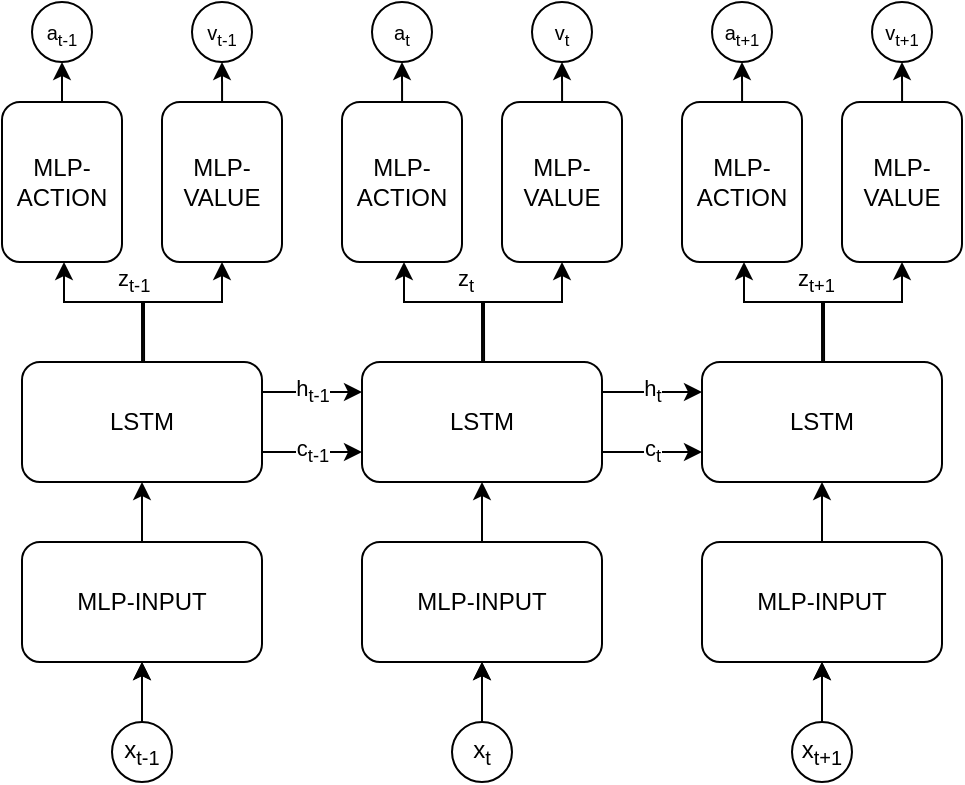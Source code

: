 <mxfile version="14.0.1" type="github">
  <diagram id="6-2_JNBw7a3tPVagqGcq" name="Page-1">
    <mxGraphModel dx="981" dy="526" grid="1" gridSize="10" guides="1" tooltips="1" connect="1" arrows="1" fold="1" page="1" pageScale="1" pageWidth="827" pageHeight="1169" math="0" shadow="0">
      <root>
        <mxCell id="0" />
        <mxCell id="1" parent="0" />
        <mxCell id="s125PIekys_FiBV0F-SK-5" value="" style="edgeStyle=orthogonalEdgeStyle;rounded=0;orthogonalLoop=1;jettySize=auto;html=1;entryX=0.5;entryY=1;entryDx=0;entryDy=0;align=left;verticalAlign=middle;" edge="1" parent="1" source="s125PIekys_FiBV0F-SK-1" target="s125PIekys_FiBV0F-SK-2">
          <mxGeometry relative="1" as="geometry" />
        </mxCell>
        <mxCell id="s125PIekys_FiBV0F-SK-6" value="" style="edgeStyle=orthogonalEdgeStyle;rounded=0;orthogonalLoop=1;jettySize=auto;html=1;verticalAlign=middle;" edge="1" parent="1" source="s125PIekys_FiBV0F-SK-1" target="s125PIekys_FiBV0F-SK-2">
          <mxGeometry relative="1" as="geometry" />
        </mxCell>
        <mxCell id="s125PIekys_FiBV0F-SK-1" value="x&lt;sub&gt;t&lt;/sub&gt;" style="ellipse;whiteSpace=wrap;html=1;aspect=fixed;verticalAlign=middle;" vertex="1" parent="1">
          <mxGeometry x="315" y="460" width="30" height="30" as="geometry" />
        </mxCell>
        <mxCell id="s125PIekys_FiBV0F-SK-8" style="edgeStyle=orthogonalEdgeStyle;rounded=0;orthogonalLoop=1;jettySize=auto;html=1;entryX=0.5;entryY=1;entryDx=0;entryDy=0;" edge="1" parent="1" source="s125PIekys_FiBV0F-SK-2" target="s125PIekys_FiBV0F-SK-7">
          <mxGeometry relative="1" as="geometry" />
        </mxCell>
        <mxCell id="s125PIekys_FiBV0F-SK-2" value="MLP-INPUT" style="rounded=1;whiteSpace=wrap;html=1;" vertex="1" parent="1">
          <mxGeometry x="270" y="370" width="120" height="60" as="geometry" />
        </mxCell>
        <mxCell id="s125PIekys_FiBV0F-SK-35" value="h&lt;sub&gt;t&lt;/sub&gt;" style="edgeStyle=orthogonalEdgeStyle;rounded=0;orthogonalLoop=1;jettySize=auto;html=1;exitX=1;exitY=0.25;exitDx=0;exitDy=0;entryX=0;entryY=0.25;entryDx=0;entryDy=0;" edge="1" parent="1" source="s125PIekys_FiBV0F-SK-7" target="s125PIekys_FiBV0F-SK-21">
          <mxGeometry relative="1" as="geometry" />
        </mxCell>
        <mxCell id="s125PIekys_FiBV0F-SK-37" value="c&lt;sub&gt;t&lt;/sub&gt;" style="edgeStyle=orthogonalEdgeStyle;rounded=0;orthogonalLoop=1;jettySize=auto;html=1;exitX=1;exitY=0.75;exitDx=0;exitDy=0;entryX=0;entryY=0.75;entryDx=0;entryDy=0;" edge="1" parent="1" source="s125PIekys_FiBV0F-SK-7" target="s125PIekys_FiBV0F-SK-21">
          <mxGeometry relative="1" as="geometry" />
        </mxCell>
        <mxCell id="s125PIekys_FiBV0F-SK-7" value="LSTM" style="rounded=1;whiteSpace=wrap;html=1;" vertex="1" parent="1">
          <mxGeometry x="270" y="280" width="120" height="60" as="geometry" />
        </mxCell>
        <mxCell id="s125PIekys_FiBV0F-SK-15" value="" style="edgeStyle=orthogonalEdgeStyle;rounded=0;orthogonalLoop=1;jettySize=auto;html=1;entryX=0.5;entryY=1;entryDx=0;entryDy=0;align=left;verticalAlign=middle;" edge="1" parent="1" source="s125PIekys_FiBV0F-SK-17" target="s125PIekys_FiBV0F-SK-19">
          <mxGeometry relative="1" as="geometry" />
        </mxCell>
        <mxCell id="s125PIekys_FiBV0F-SK-16" value="" style="edgeStyle=orthogonalEdgeStyle;rounded=0;orthogonalLoop=1;jettySize=auto;html=1;verticalAlign=middle;" edge="1" parent="1" source="s125PIekys_FiBV0F-SK-17" target="s125PIekys_FiBV0F-SK-19">
          <mxGeometry relative="1" as="geometry" />
        </mxCell>
        <mxCell id="s125PIekys_FiBV0F-SK-17" value="x&lt;sub&gt;t+1&lt;/sub&gt;" style="ellipse;whiteSpace=wrap;html=1;aspect=fixed;verticalAlign=middle;" vertex="1" parent="1">
          <mxGeometry x="485" y="460" width="30" height="30" as="geometry" />
        </mxCell>
        <mxCell id="s125PIekys_FiBV0F-SK-18" style="edgeStyle=orthogonalEdgeStyle;rounded=0;orthogonalLoop=1;jettySize=auto;html=1;entryX=0.5;entryY=1;entryDx=0;entryDy=0;" edge="1" parent="1" source="s125PIekys_FiBV0F-SK-19" target="s125PIekys_FiBV0F-SK-21">
          <mxGeometry relative="1" as="geometry" />
        </mxCell>
        <mxCell id="s125PIekys_FiBV0F-SK-19" value="MLP-INPUT" style="rounded=1;whiteSpace=wrap;html=1;" vertex="1" parent="1">
          <mxGeometry x="440" y="370" width="120" height="60" as="geometry" />
        </mxCell>
        <mxCell id="s125PIekys_FiBV0F-SK-21" value="LSTM" style="rounded=1;whiteSpace=wrap;html=1;" vertex="1" parent="1">
          <mxGeometry x="440" y="280" width="120" height="60" as="geometry" />
        </mxCell>
        <mxCell id="s125PIekys_FiBV0F-SK-23" value="" style="edgeStyle=orthogonalEdgeStyle;rounded=0;orthogonalLoop=1;jettySize=auto;html=1;entryX=0.5;entryY=1;entryDx=0;entryDy=0;align=left;verticalAlign=middle;" edge="1" parent="1" source="s125PIekys_FiBV0F-SK-25" target="s125PIekys_FiBV0F-SK-27">
          <mxGeometry relative="1" as="geometry" />
        </mxCell>
        <mxCell id="s125PIekys_FiBV0F-SK-24" value="" style="edgeStyle=orthogonalEdgeStyle;rounded=0;orthogonalLoop=1;jettySize=auto;html=1;verticalAlign=middle;" edge="1" parent="1" source="s125PIekys_FiBV0F-SK-25" target="s125PIekys_FiBV0F-SK-27">
          <mxGeometry relative="1" as="geometry" />
        </mxCell>
        <mxCell id="s125PIekys_FiBV0F-SK-25" value="x&lt;sub&gt;t-1&lt;/sub&gt;" style="ellipse;whiteSpace=wrap;html=1;aspect=fixed;verticalAlign=middle;" vertex="1" parent="1">
          <mxGeometry x="145" y="460" width="30" height="30" as="geometry" />
        </mxCell>
        <mxCell id="s125PIekys_FiBV0F-SK-26" style="edgeStyle=orthogonalEdgeStyle;rounded=0;orthogonalLoop=1;jettySize=auto;html=1;entryX=0.5;entryY=1;entryDx=0;entryDy=0;" edge="1" parent="1" source="s125PIekys_FiBV0F-SK-27" target="s125PIekys_FiBV0F-SK-29">
          <mxGeometry relative="1" as="geometry" />
        </mxCell>
        <mxCell id="s125PIekys_FiBV0F-SK-27" value="MLP-INPUT" style="rounded=1;whiteSpace=wrap;html=1;" vertex="1" parent="1">
          <mxGeometry x="100" y="370" width="120" height="60" as="geometry" />
        </mxCell>
        <mxCell id="s125PIekys_FiBV0F-SK-31" value="h&lt;sub&gt;t-1&lt;/sub&gt;" style="edgeStyle=orthogonalEdgeStyle;rounded=0;orthogonalLoop=1;jettySize=auto;html=1;exitX=1;exitY=0.25;exitDx=0;exitDy=0;entryX=0;entryY=0.25;entryDx=0;entryDy=0;" edge="1" parent="1">
          <mxGeometry relative="1" as="geometry">
            <mxPoint x="220" y="295" as="sourcePoint" />
            <mxPoint x="270" y="295" as="targetPoint" />
          </mxGeometry>
        </mxCell>
        <mxCell id="s125PIekys_FiBV0F-SK-32" value="c&lt;sub&gt;t-1&lt;/sub&gt;" style="edgeStyle=orthogonalEdgeStyle;rounded=0;orthogonalLoop=1;jettySize=auto;html=1;exitX=1;exitY=0.75;exitDx=0;exitDy=0;entryX=0;entryY=0.75;entryDx=0;entryDy=0;" edge="1" parent="1" source="s125PIekys_FiBV0F-SK-29" target="s125PIekys_FiBV0F-SK-7">
          <mxGeometry relative="1" as="geometry" />
        </mxCell>
        <mxCell id="s125PIekys_FiBV0F-SK-29" value="LSTM" style="rounded=1;whiteSpace=wrap;html=1;" vertex="1" parent="1">
          <mxGeometry x="100" y="280" width="120" height="60" as="geometry" />
        </mxCell>
        <mxCell id="s125PIekys_FiBV0F-SK-44" value="z&lt;sub&gt;t&lt;br&gt;&lt;/sub&gt;" style="edgeStyle=orthogonalEdgeStyle;rounded=0;orthogonalLoop=1;jettySize=auto;html=1;verticalAlign=bottom;align=left;entryX=0.5;entryY=1;entryDx=0;entryDy=0;horizontal=1;" edge="1" parent="1">
          <mxGeometry relative="1" as="geometry">
            <mxPoint x="291" y="230.0" as="targetPoint" />
            <mxPoint x="331.034" y="280" as="sourcePoint" />
            <Array as="points">
              <mxPoint x="331" y="250" />
              <mxPoint x="291" y="250" />
            </Array>
          </mxGeometry>
        </mxCell>
        <mxCell id="s125PIekys_FiBV0F-SK-45" style="edgeStyle=orthogonalEdgeStyle;rounded=0;orthogonalLoop=1;jettySize=auto;html=1;entryX=0.5;entryY=1;entryDx=0;entryDy=0;align=left;" edge="1" parent="1" target="s125PIekys_FiBV0F-SK-47">
          <mxGeometry relative="1" as="geometry">
            <mxPoint x="330.034" y="280" as="sourcePoint" />
            <Array as="points">
              <mxPoint x="330" y="250" />
              <mxPoint x="370" y="250" />
            </Array>
          </mxGeometry>
        </mxCell>
        <mxCell id="s125PIekys_FiBV0F-SK-46" value="MLP-ACTION" style="rounded=1;whiteSpace=wrap;html=1;" vertex="1" parent="1">
          <mxGeometry x="260" y="150" width="60" height="80" as="geometry" />
        </mxCell>
        <mxCell id="s125PIekys_FiBV0F-SK-47" value="MLP-VALUE" style="rounded=1;whiteSpace=wrap;html=1;" vertex="1" parent="1">
          <mxGeometry x="340" y="150" width="60" height="80" as="geometry" />
        </mxCell>
        <mxCell id="s125PIekys_FiBV0F-SK-48" value="z&lt;sub&gt;t+1&lt;br&gt;&lt;/sub&gt;" style="edgeStyle=orthogonalEdgeStyle;rounded=0;orthogonalLoop=1;jettySize=auto;html=1;verticalAlign=bottom;align=left;entryX=0.5;entryY=1;entryDx=0;entryDy=0;horizontal=1;" edge="1" parent="1">
          <mxGeometry relative="1" as="geometry">
            <mxPoint x="461" y="230.0" as="targetPoint" />
            <mxPoint x="501.034" y="280" as="sourcePoint" />
            <Array as="points">
              <mxPoint x="501" y="250" />
              <mxPoint x="461" y="250" />
            </Array>
          </mxGeometry>
        </mxCell>
        <mxCell id="s125PIekys_FiBV0F-SK-49" style="edgeStyle=orthogonalEdgeStyle;rounded=0;orthogonalLoop=1;jettySize=auto;html=1;entryX=0.5;entryY=1;entryDx=0;entryDy=0;align=left;" edge="1" parent="1" target="s125PIekys_FiBV0F-SK-51">
          <mxGeometry relative="1" as="geometry">
            <mxPoint x="500.034" y="280" as="sourcePoint" />
            <Array as="points">
              <mxPoint x="500" y="250" />
              <mxPoint x="540" y="250" />
            </Array>
          </mxGeometry>
        </mxCell>
        <mxCell id="s125PIekys_FiBV0F-SK-50" value="MLP-ACTION" style="rounded=1;whiteSpace=wrap;html=1;" vertex="1" parent="1">
          <mxGeometry x="430" y="150" width="60" height="80" as="geometry" />
        </mxCell>
        <mxCell id="s125PIekys_FiBV0F-SK-51" value="MLP-VALUE" style="rounded=1;whiteSpace=wrap;html=1;" vertex="1" parent="1">
          <mxGeometry x="510" y="150" width="60" height="80" as="geometry" />
        </mxCell>
        <mxCell id="s125PIekys_FiBV0F-SK-52" value="z&lt;sub&gt;t-1&lt;br&gt;&lt;/sub&gt;" style="edgeStyle=orthogonalEdgeStyle;rounded=0;orthogonalLoop=1;jettySize=auto;html=1;verticalAlign=bottom;align=left;entryX=0.5;entryY=1;entryDx=0;entryDy=0;horizontal=1;" edge="1" parent="1">
          <mxGeometry relative="1" as="geometry">
            <mxPoint x="121" y="230.0" as="targetPoint" />
            <mxPoint x="161.034" y="280" as="sourcePoint" />
            <Array as="points">
              <mxPoint x="161" y="250" />
              <mxPoint x="121" y="250" />
            </Array>
          </mxGeometry>
        </mxCell>
        <mxCell id="s125PIekys_FiBV0F-SK-53" style="edgeStyle=orthogonalEdgeStyle;rounded=0;orthogonalLoop=1;jettySize=auto;html=1;entryX=0.5;entryY=1;entryDx=0;entryDy=0;align=left;" edge="1" parent="1" target="s125PIekys_FiBV0F-SK-55">
          <mxGeometry relative="1" as="geometry">
            <mxPoint x="160.034" y="280" as="sourcePoint" />
            <Array as="points">
              <mxPoint x="160" y="250" />
              <mxPoint x="200" y="250" />
            </Array>
          </mxGeometry>
        </mxCell>
        <mxCell id="s125PIekys_FiBV0F-SK-56" style="edgeStyle=orthogonalEdgeStyle;rounded=0;orthogonalLoop=1;jettySize=auto;html=1;align=left;" edge="1" parent="1" source="s125PIekys_FiBV0F-SK-54">
          <mxGeometry relative="1" as="geometry">
            <mxPoint x="120" y="130" as="targetPoint" />
          </mxGeometry>
        </mxCell>
        <mxCell id="s125PIekys_FiBV0F-SK-54" value="MLP-ACTION" style="rounded=1;whiteSpace=wrap;html=1;" vertex="1" parent="1">
          <mxGeometry x="90" y="150" width="60" height="80" as="geometry" />
        </mxCell>
        <mxCell id="s125PIekys_FiBV0F-SK-55" value="MLP-VALUE" style="rounded=1;whiteSpace=wrap;html=1;" vertex="1" parent="1">
          <mxGeometry x="170" y="150" width="60" height="80" as="geometry" />
        </mxCell>
        <mxCell id="s125PIekys_FiBV0F-SK-58" value="&lt;span style=&quot;font-size: 10px&quot;&gt;a&lt;sub&gt;t-1&lt;/sub&gt;&lt;/span&gt;" style="ellipse;whiteSpace=wrap;html=1;aspect=fixed;verticalAlign=middle;" vertex="1" parent="1">
          <mxGeometry x="105" y="100" width="30" height="30" as="geometry" />
        </mxCell>
        <mxCell id="s125PIekys_FiBV0F-SK-59" style="edgeStyle=orthogonalEdgeStyle;rounded=0;orthogonalLoop=1;jettySize=auto;html=1;align=left;" edge="1" parent="1">
          <mxGeometry relative="1" as="geometry">
            <mxPoint x="200" y="130" as="targetPoint" />
            <mxPoint x="200.034" y="150" as="sourcePoint" />
          </mxGeometry>
        </mxCell>
        <mxCell id="s125PIekys_FiBV0F-SK-60" value="&lt;span style=&quot;font-size: 10px&quot;&gt;v&lt;sub&gt;t-1&lt;/sub&gt;&lt;/span&gt;" style="ellipse;whiteSpace=wrap;html=1;aspect=fixed;verticalAlign=middle;" vertex="1" parent="1">
          <mxGeometry x="185" y="100" width="30" height="30" as="geometry" />
        </mxCell>
        <mxCell id="s125PIekys_FiBV0F-SK-61" style="edgeStyle=orthogonalEdgeStyle;rounded=0;orthogonalLoop=1;jettySize=auto;html=1;align=left;" edge="1" parent="1">
          <mxGeometry relative="1" as="geometry">
            <mxPoint x="290" y="130" as="targetPoint" />
            <mxPoint x="290.034" y="150" as="sourcePoint" />
          </mxGeometry>
        </mxCell>
        <mxCell id="s125PIekys_FiBV0F-SK-62" value="&lt;span style=&quot;font-size: 10px&quot;&gt;a&lt;sub&gt;t&lt;/sub&gt;&lt;/span&gt;" style="ellipse;whiteSpace=wrap;html=1;aspect=fixed;verticalAlign=middle;" vertex="1" parent="1">
          <mxGeometry x="275" y="100" width="30" height="30" as="geometry" />
        </mxCell>
        <mxCell id="s125PIekys_FiBV0F-SK-63" style="edgeStyle=orthogonalEdgeStyle;rounded=0;orthogonalLoop=1;jettySize=auto;html=1;align=left;" edge="1" parent="1">
          <mxGeometry relative="1" as="geometry">
            <mxPoint x="370" y="130" as="targetPoint" />
            <mxPoint x="370.034" y="150" as="sourcePoint" />
          </mxGeometry>
        </mxCell>
        <mxCell id="s125PIekys_FiBV0F-SK-64" value="&lt;span style=&quot;font-size: 10px&quot;&gt;v&lt;sub&gt;t&lt;/sub&gt;&lt;/span&gt;" style="ellipse;whiteSpace=wrap;html=1;aspect=fixed;verticalAlign=middle;" vertex="1" parent="1">
          <mxGeometry x="355" y="100" width="30" height="30" as="geometry" />
        </mxCell>
        <mxCell id="s125PIekys_FiBV0F-SK-65" style="edgeStyle=orthogonalEdgeStyle;rounded=0;orthogonalLoop=1;jettySize=auto;html=1;align=left;" edge="1" parent="1">
          <mxGeometry relative="1" as="geometry">
            <mxPoint x="460" y="130" as="targetPoint" />
            <mxPoint x="460.034" y="150" as="sourcePoint" />
          </mxGeometry>
        </mxCell>
        <mxCell id="s125PIekys_FiBV0F-SK-66" value="&lt;span style=&quot;font-size: 10px&quot;&gt;a&lt;sub&gt;t+1&lt;/sub&gt;&lt;/span&gt;" style="ellipse;whiteSpace=wrap;html=1;aspect=fixed;verticalAlign=middle;" vertex="1" parent="1">
          <mxGeometry x="445" y="100" width="30" height="30" as="geometry" />
        </mxCell>
        <mxCell id="s125PIekys_FiBV0F-SK-67" style="edgeStyle=orthogonalEdgeStyle;rounded=0;orthogonalLoop=1;jettySize=auto;html=1;align=left;" edge="1" parent="1">
          <mxGeometry relative="1" as="geometry">
            <mxPoint x="540" y="130" as="targetPoint" />
            <mxPoint x="540.034" y="150" as="sourcePoint" />
          </mxGeometry>
        </mxCell>
        <mxCell id="s125PIekys_FiBV0F-SK-68" value="&lt;span style=&quot;font-size: 10px&quot;&gt;v&lt;sub&gt;t+1&lt;/sub&gt;&lt;/span&gt;" style="ellipse;whiteSpace=wrap;html=1;aspect=fixed;verticalAlign=middle;" vertex="1" parent="1">
          <mxGeometry x="525" y="100" width="30" height="30" as="geometry" />
        </mxCell>
      </root>
    </mxGraphModel>
  </diagram>
</mxfile>
